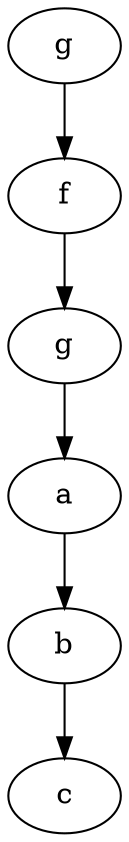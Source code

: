 digraph grafo {
  93974038427920 [ label="g" ];
  93974038427920 -> 93974038428960;
  93974038428960 [ label="f" ];
  93974038428960 -> 93974038428816;
  93974038428816 [ label="g" ];
  93974038428816 -> 93974038428480;
  93974038428480 [ label="a" ];
  93974038428480 -> 93974038428592;
  93974038428592 [ label="b" ];
  93974038428592 -> 93974038428704;
  93974038428704 [ label="c" ];
}

